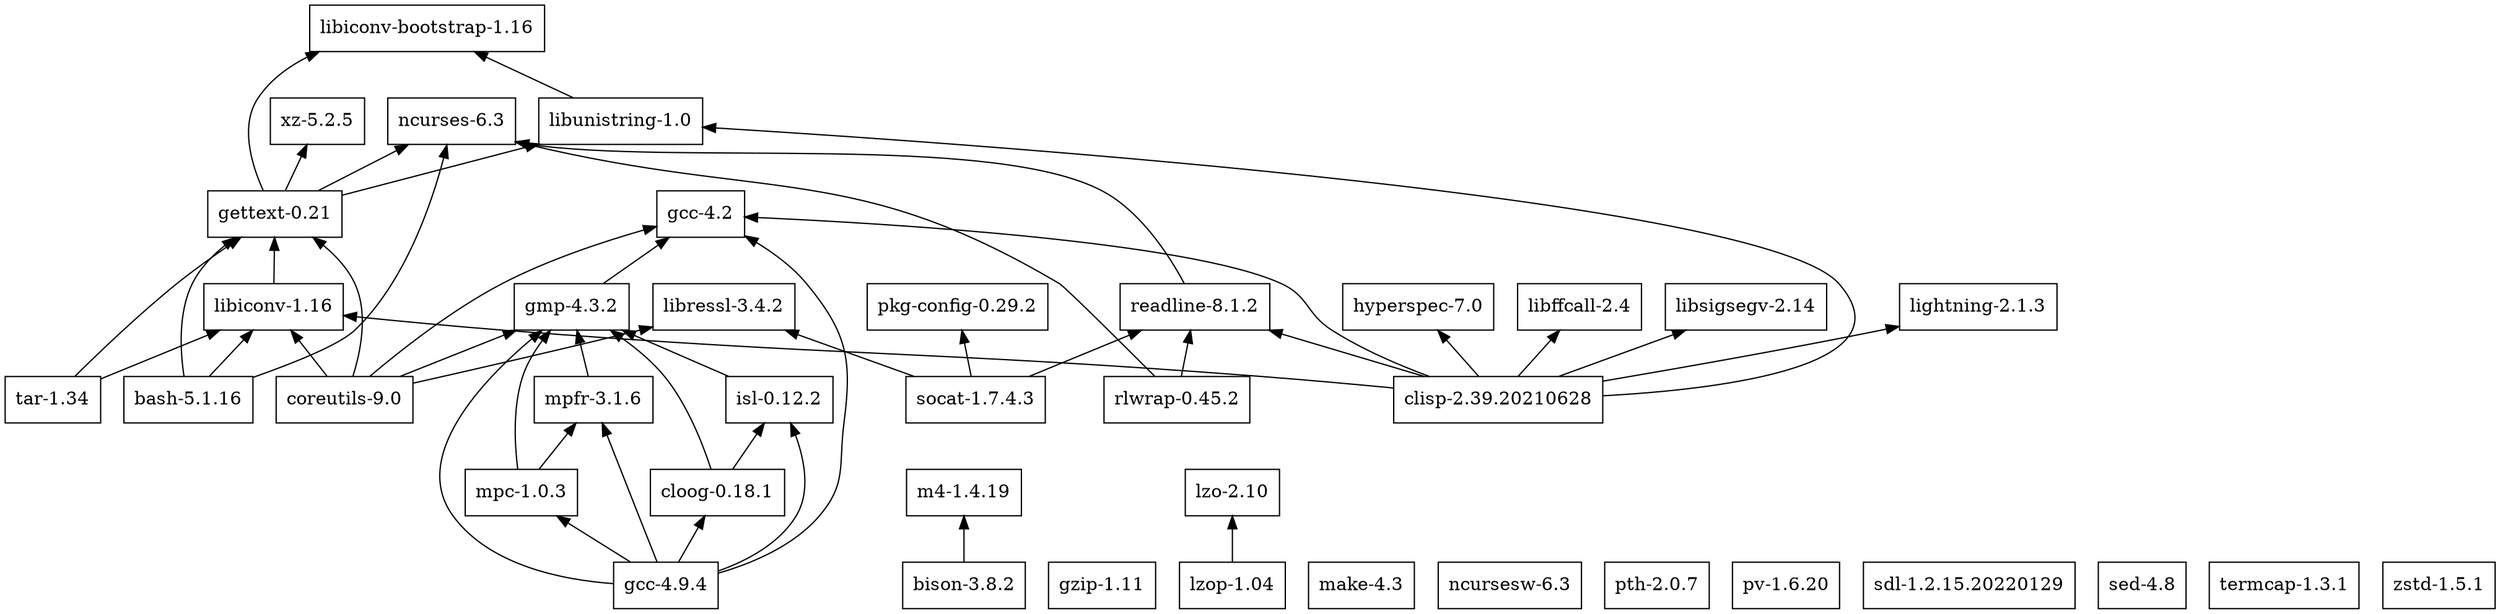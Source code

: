 digraph mygraph {
node [shape=box];
rankdir = BT;

"bash-5.1.16" -> "gettext-0.21"
"bash-5.1.16" -> "libiconv-1.16"
"bash-5.1.16" -> "ncurses-6.3"
"bison-3.8.2" -> "m4-1.4.19"

"clisp-2.39.20210628" -> "gcc-4.2"
"clisp-2.39.20210628" -> "hyperspec-7.0"
"clisp-2.39.20210628" -> "libiconv-1.16"
"clisp-2.39.20210628" -> "libffcall-2.4"
"clisp-2.39.20210628" -> "libsigsegv-2.14"
"clisp-2.39.20210628" -> "libunistring-1.0"
"clisp-2.39.20210628" -> "lightning-2.1.3"
"clisp-2.39.20210628" -> "readline-8.1.2"

"cloog-0.18.1" -> "gmp-4.3.2"
"cloog-0.18.1" -> "isl-0.12.2"
"coreutils-9.0" -> "gcc-4.2"
"coreutils-9.0" -> "gettext-0.21"
"coreutils-9.0" -> "gmp-4.3.2"
"coreutils-9.0" -> "libiconv-1.16"
"coreutils-9.0" -> "libressl-3.4.2"

"gcc-4.2"
"gcc-4.9.4" -> "cloog-0.18.1"
"gcc-4.9.4" -> "gcc-4.2"
"gcc-4.9.4" -> "gmp-4.3.2"
"gcc-4.9.4" -> "isl-0.12.2"
"gcc-4.9.4" -> "mpc-1.0.3"
"gcc-4.9.4" -> "mpfr-3.1.6"
"gettext-0.21" -> "libiconv-bootstrap-1.16"
"gettext-0.21" -> "libunistring-1.0"
"gettext-0.21" -> "ncurses-6.3"
"gettext-0.21" -> "xz-5.2.5"
"gmp-4.3.2" -> "gcc-4.2"
"gzip-1.11"

"hyperspec-7.0"

"isl-0.12.2" -> "gmp-4.3.2"

"libffcall-2.4"
"libiconv-1.16" -> "gettext-0.21"
"libiconv-bootstrap-1.16"
"libressl-3.4.2"
"libsigsegv-2.14"
"libunistring-1.0" -> "libiconv-bootstrap-1.16"
"lightning-2.1.3"
"lzo-2.10"
"lzop-1.04" -> "lzo-2.10"

"m4-1.4.19"
"make-4.3"
"mpc-1.0.3" -> "gmp-4.3.2"
"mpc-1.0.3" -> "mpfr-3.1.6"
"mpfr-3.1.6" -> "gmp-4.3.2"

"ncurses-6.3"
"ncursesw-6.3"

"pkg-config-0.29.2"
"pth-2.0.7"
"pv-1.6.20"

"readline-8.1.2" -> "ncurses-6.3"
"rlwrap-0.45.2" -> "ncurses-6.3"
"rlwrap-0.45.2" -> "readline-8.1.2"

"sdl-1.2.15.20220129"
"sed-4.8"
"socat-1.7.4.3" -> "libressl-3.4.2"
"socat-1.7.4.3" -> "pkg-config-0.29.2"
"socat-1.7.4.3" -> "readline-8.1.2"

"tar-1.34" -> "gettext-0.21"
"tar-1.34" -> "libiconv-1.16"
"termcap-1.3.1"

"xz-5.2.5"

"zstd-1.5.1"

}
